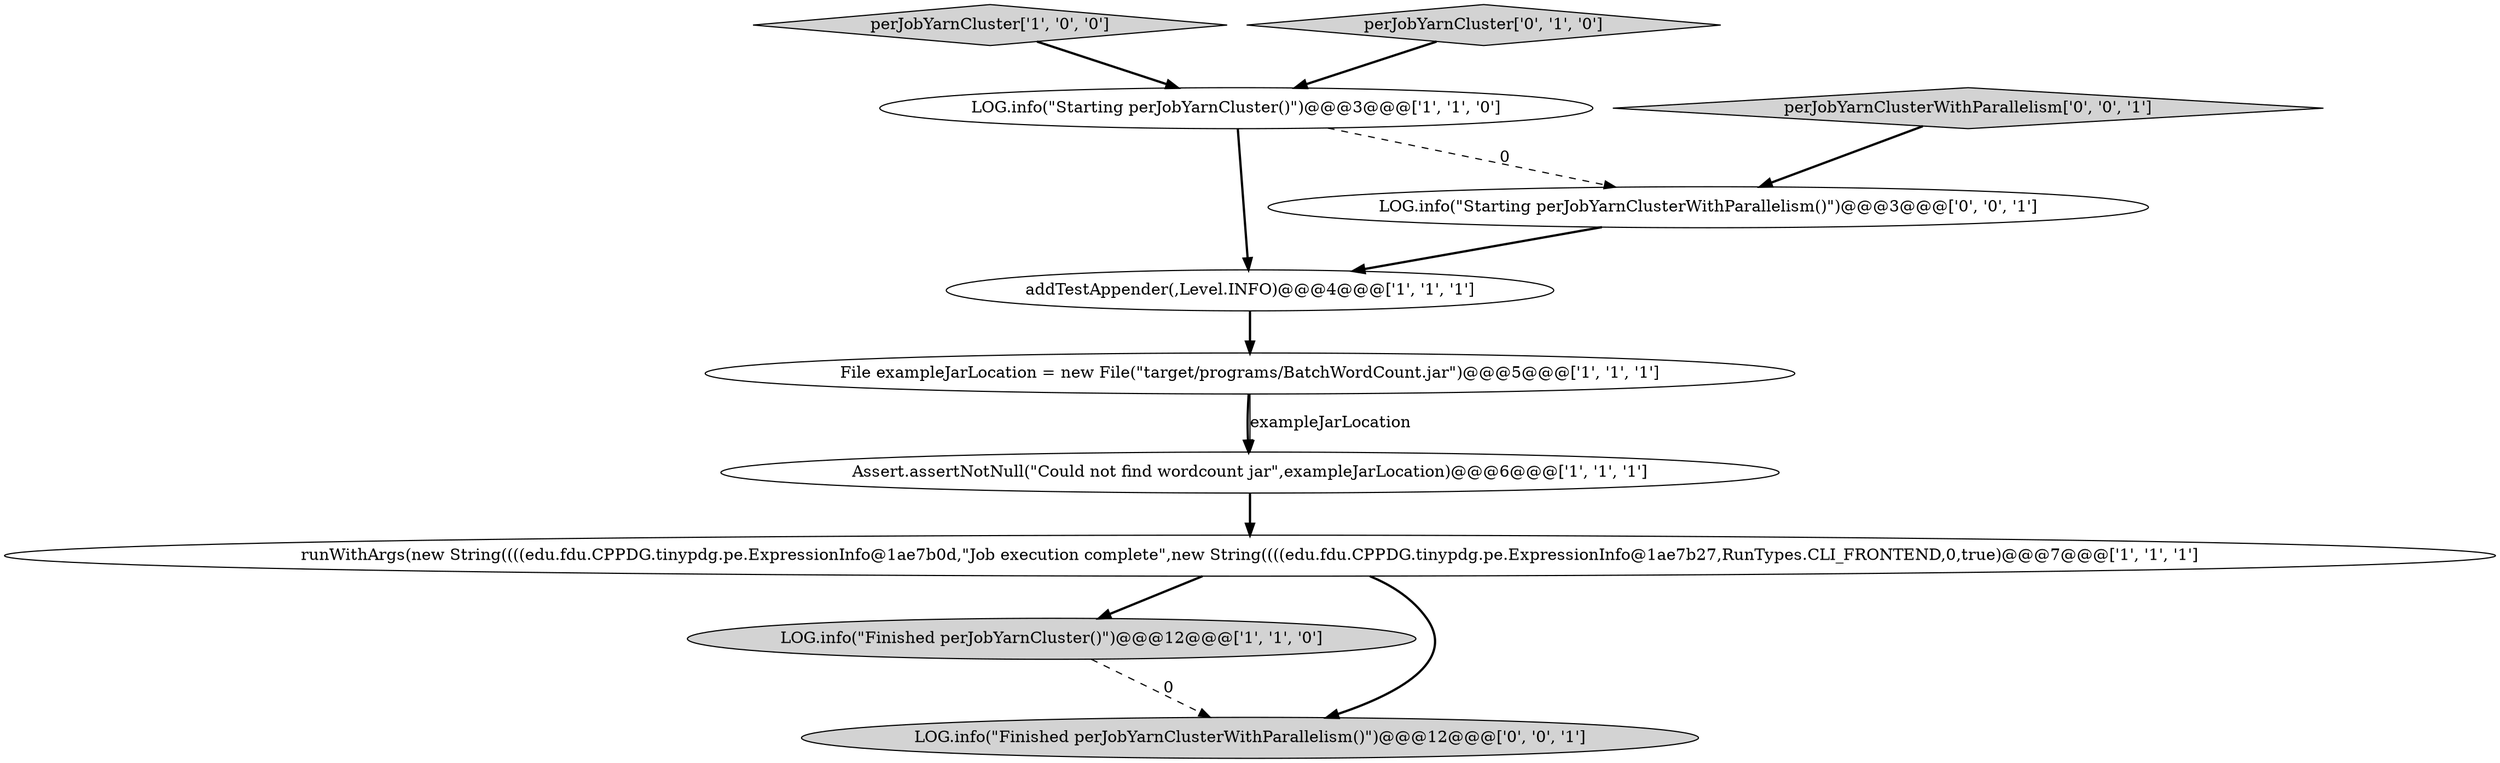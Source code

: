 digraph {
3 [style = filled, label = "perJobYarnCluster['1', '0', '0']", fillcolor = lightgray, shape = diamond image = "AAA0AAABBB1BBB"];
2 [style = filled, label = "Assert.assertNotNull(\"Could not find wordcount jar\",exampleJarLocation)@@@6@@@['1', '1', '1']", fillcolor = white, shape = ellipse image = "AAA0AAABBB1BBB"];
10 [style = filled, label = "perJobYarnClusterWithParallelism['0', '0', '1']", fillcolor = lightgray, shape = diamond image = "AAA0AAABBB3BBB"];
5 [style = filled, label = "addTestAppender(,Level.INFO)@@@4@@@['1', '1', '1']", fillcolor = white, shape = ellipse image = "AAA0AAABBB1BBB"];
6 [style = filled, label = "LOG.info(\"Finished perJobYarnCluster()\")@@@12@@@['1', '1', '0']", fillcolor = lightgray, shape = ellipse image = "AAA0AAABBB1BBB"];
1 [style = filled, label = "File exampleJarLocation = new File(\"target/programs/BatchWordCount.jar\")@@@5@@@['1', '1', '1']", fillcolor = white, shape = ellipse image = "AAA0AAABBB1BBB"];
9 [style = filled, label = "LOG.info(\"Starting perJobYarnClusterWithParallelism()\")@@@3@@@['0', '0', '1']", fillcolor = white, shape = ellipse image = "AAA0AAABBB3BBB"];
8 [style = filled, label = "LOG.info(\"Finished perJobYarnClusterWithParallelism()\")@@@12@@@['0', '0', '1']", fillcolor = lightgray, shape = ellipse image = "AAA0AAABBB3BBB"];
4 [style = filled, label = "LOG.info(\"Starting perJobYarnCluster()\")@@@3@@@['1', '1', '0']", fillcolor = white, shape = ellipse image = "AAA0AAABBB1BBB"];
7 [style = filled, label = "perJobYarnCluster['0', '1', '0']", fillcolor = lightgray, shape = diamond image = "AAA0AAABBB2BBB"];
0 [style = filled, label = "runWithArgs(new String((((edu.fdu.CPPDG.tinypdg.pe.ExpressionInfo@1ae7b0d,\"Job execution complete\",new String((((edu.fdu.CPPDG.tinypdg.pe.ExpressionInfo@1ae7b27,RunTypes.CLI_FRONTEND,0,true)@@@7@@@['1', '1', '1']", fillcolor = white, shape = ellipse image = "AAA0AAABBB1BBB"];
9->5 [style = bold, label=""];
5->1 [style = bold, label=""];
4->9 [style = dashed, label="0"];
1->2 [style = bold, label=""];
2->0 [style = bold, label=""];
10->9 [style = bold, label=""];
6->8 [style = dashed, label="0"];
7->4 [style = bold, label=""];
0->6 [style = bold, label=""];
4->5 [style = bold, label=""];
3->4 [style = bold, label=""];
1->2 [style = solid, label="exampleJarLocation"];
0->8 [style = bold, label=""];
}
